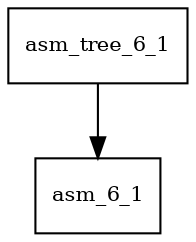 digraph asm_tree_6_1_dependencies {
  node [shape = box, fontsize=10.0];
  asm_tree_6_1 -> asm_6_1;
}
